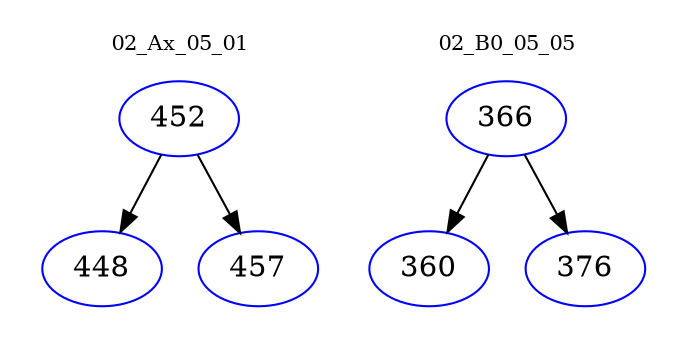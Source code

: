 digraph{
subgraph cluster_0 {
color = white
label = "02_Ax_05_01";
fontsize=10;
T0_452 [label="452", color="blue"]
T0_452 -> T0_448 [color="black"]
T0_448 [label="448", color="blue"]
T0_452 -> T0_457 [color="black"]
T0_457 [label="457", color="blue"]
}
subgraph cluster_1 {
color = white
label = "02_B0_05_05";
fontsize=10;
T1_366 [label="366", color="blue"]
T1_366 -> T1_360 [color="black"]
T1_360 [label="360", color="blue"]
T1_366 -> T1_376 [color="black"]
T1_376 [label="376", color="blue"]
}
}
